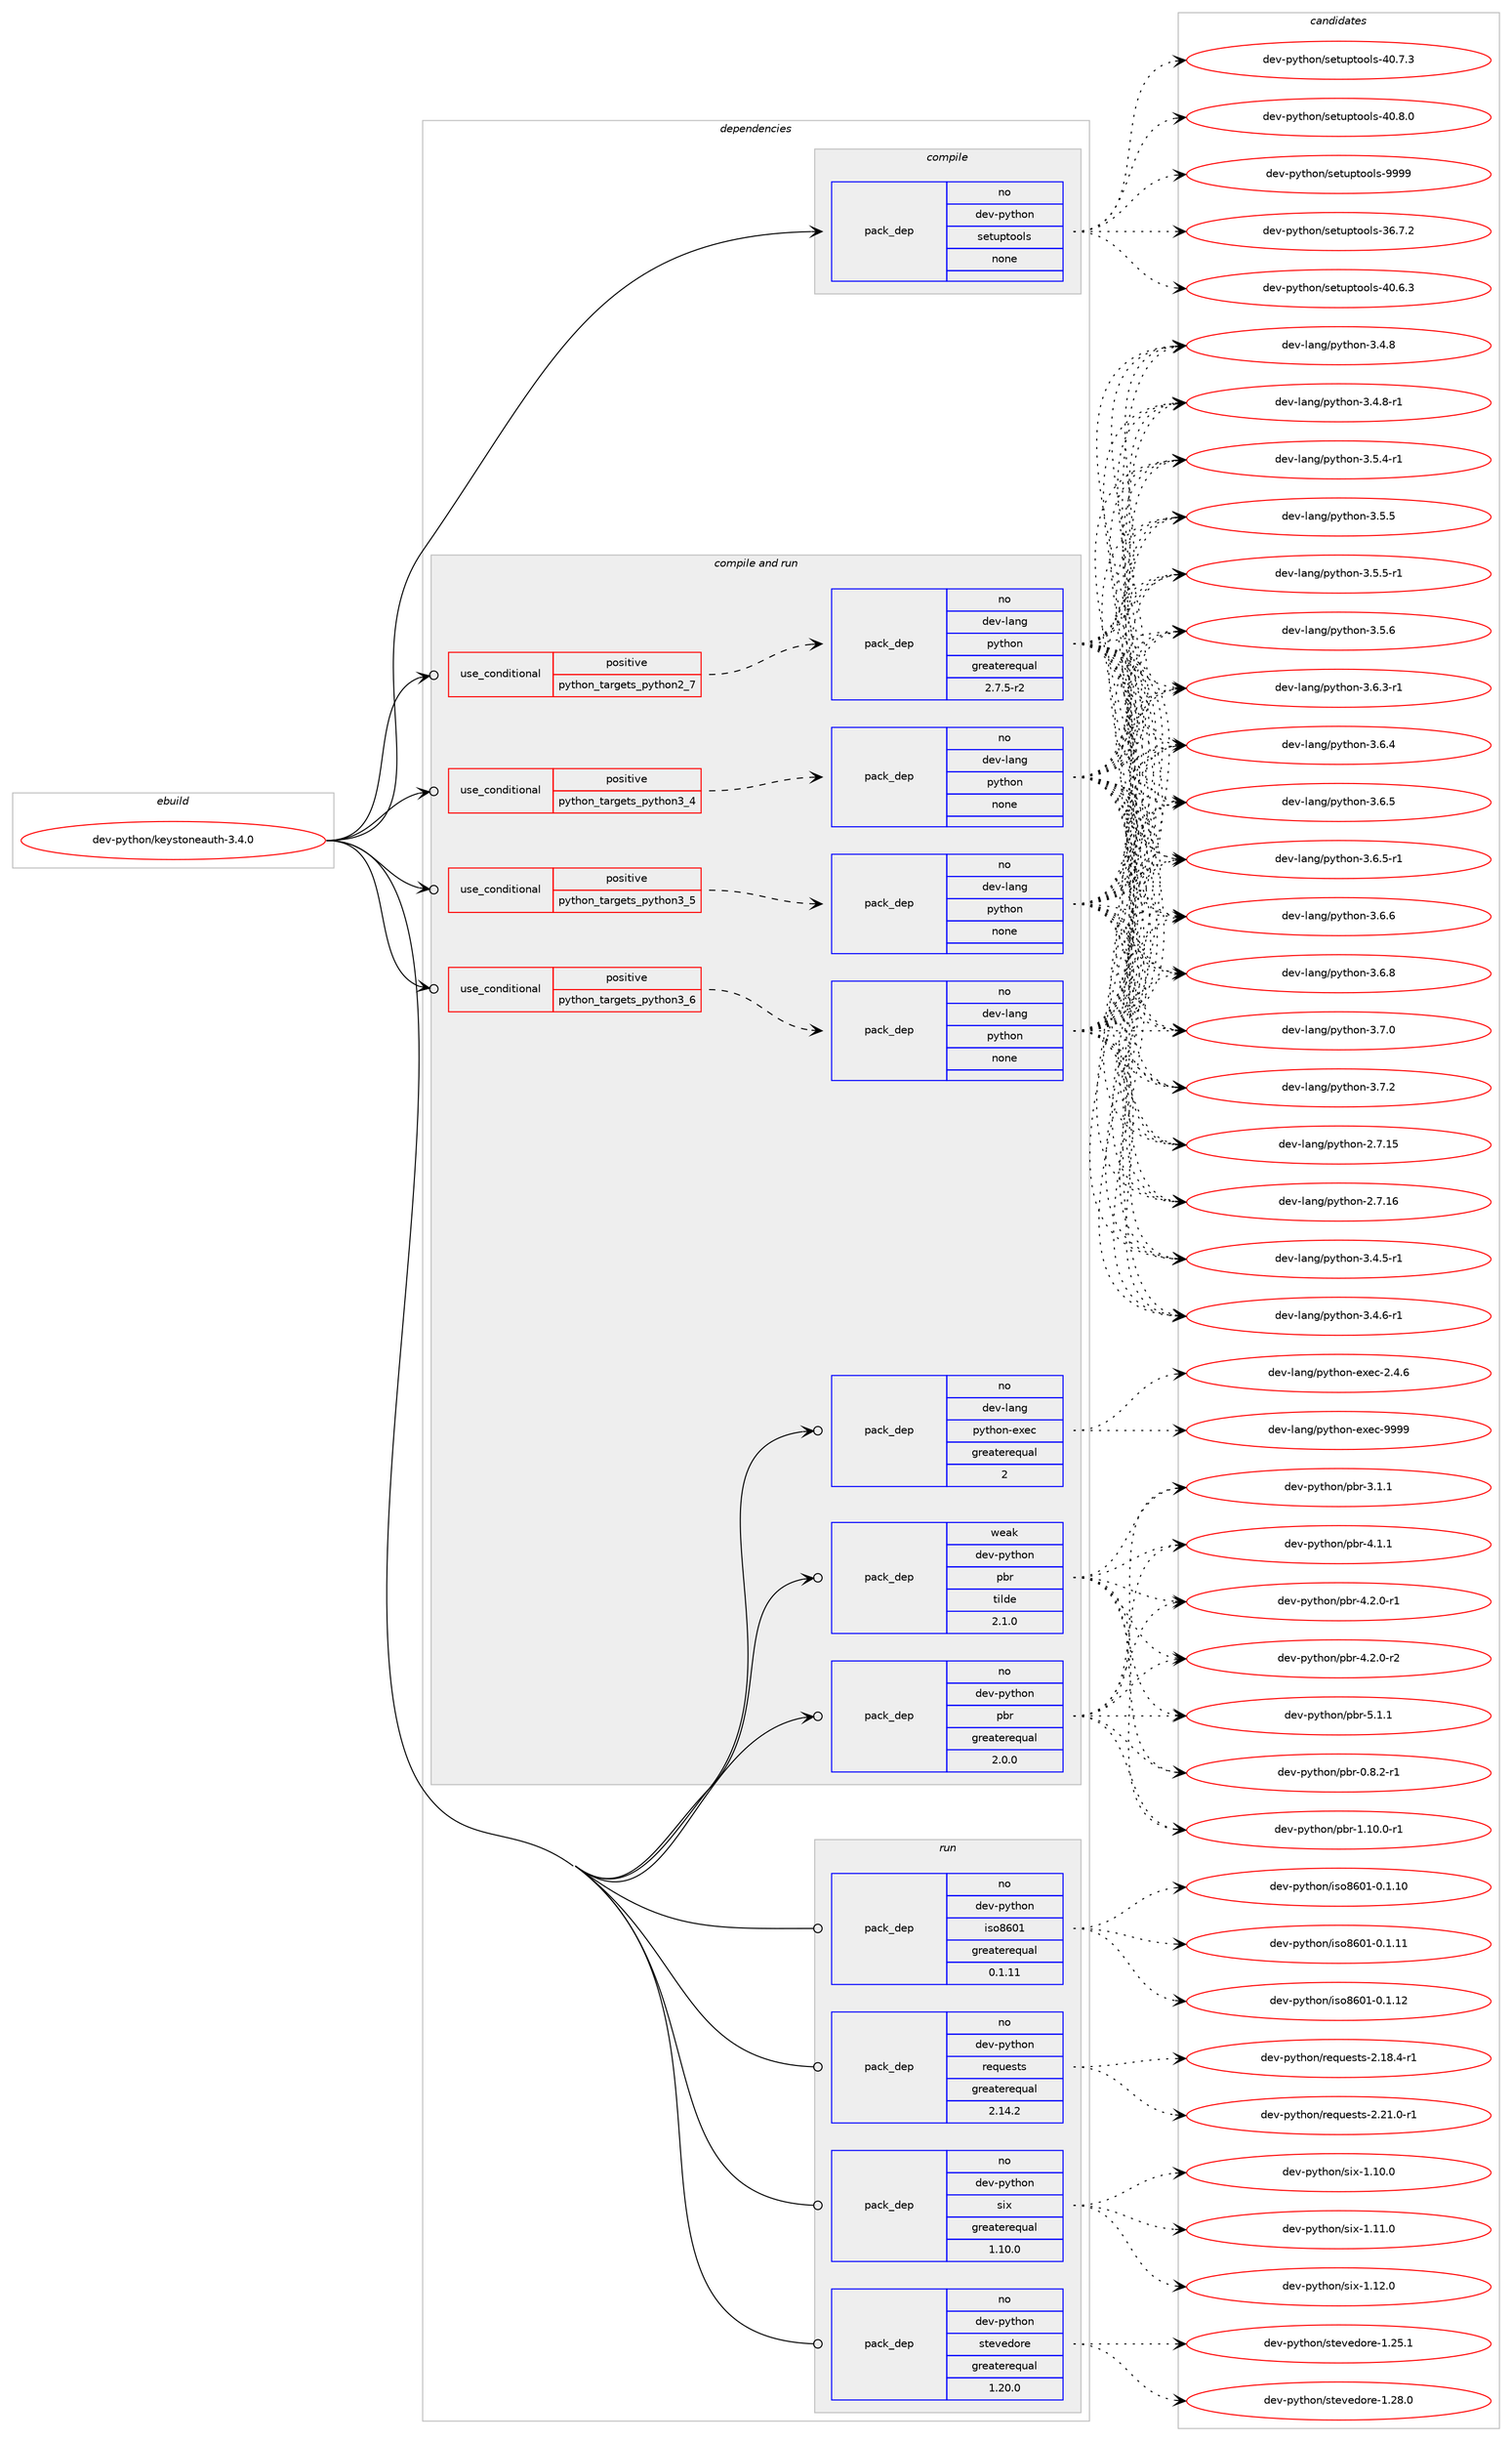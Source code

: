 digraph prolog {

# *************
# Graph options
# *************

newrank=true;
concentrate=true;
compound=true;
graph [rankdir=LR,fontname=Helvetica,fontsize=10,ranksep=1.5];#, ranksep=2.5, nodesep=0.2];
edge  [arrowhead=vee];
node  [fontname=Helvetica,fontsize=10];

# **********
# The ebuild
# **********

subgraph cluster_leftcol {
color=gray;
rank=same;
label=<<i>ebuild</i>>;
id [label="dev-python/keystoneauth-3.4.0", color=red, width=4, href="../dev-python/keystoneauth-3.4.0.svg"];
}

# ****************
# The dependencies
# ****************

subgraph cluster_midcol {
color=gray;
label=<<i>dependencies</i>>;
subgraph cluster_compile {
fillcolor="#eeeeee";
style=filled;
label=<<i>compile</i>>;
subgraph pack1016492 {
dependency1416434 [label=<<TABLE BORDER="0" CELLBORDER="1" CELLSPACING="0" CELLPADDING="4" WIDTH="220"><TR><TD ROWSPAN="6" CELLPADDING="30">pack_dep</TD></TR><TR><TD WIDTH="110">no</TD></TR><TR><TD>dev-python</TD></TR><TR><TD>setuptools</TD></TR><TR><TD>none</TD></TR><TR><TD></TD></TR></TABLE>>, shape=none, color=blue];
}
id:e -> dependency1416434:w [weight=20,style="solid",arrowhead="vee"];
}
subgraph cluster_compileandrun {
fillcolor="#eeeeee";
style=filled;
label=<<i>compile and run</i>>;
subgraph cond376669 {
dependency1416435 [label=<<TABLE BORDER="0" CELLBORDER="1" CELLSPACING="0" CELLPADDING="4"><TR><TD ROWSPAN="3" CELLPADDING="10">use_conditional</TD></TR><TR><TD>positive</TD></TR><TR><TD>python_targets_python2_7</TD></TR></TABLE>>, shape=none, color=red];
subgraph pack1016493 {
dependency1416436 [label=<<TABLE BORDER="0" CELLBORDER="1" CELLSPACING="0" CELLPADDING="4" WIDTH="220"><TR><TD ROWSPAN="6" CELLPADDING="30">pack_dep</TD></TR><TR><TD WIDTH="110">no</TD></TR><TR><TD>dev-lang</TD></TR><TR><TD>python</TD></TR><TR><TD>greaterequal</TD></TR><TR><TD>2.7.5-r2</TD></TR></TABLE>>, shape=none, color=blue];
}
dependency1416435:e -> dependency1416436:w [weight=20,style="dashed",arrowhead="vee"];
}
id:e -> dependency1416435:w [weight=20,style="solid",arrowhead="odotvee"];
subgraph cond376670 {
dependency1416437 [label=<<TABLE BORDER="0" CELLBORDER="1" CELLSPACING="0" CELLPADDING="4"><TR><TD ROWSPAN="3" CELLPADDING="10">use_conditional</TD></TR><TR><TD>positive</TD></TR><TR><TD>python_targets_python3_4</TD></TR></TABLE>>, shape=none, color=red];
subgraph pack1016494 {
dependency1416438 [label=<<TABLE BORDER="0" CELLBORDER="1" CELLSPACING="0" CELLPADDING="4" WIDTH="220"><TR><TD ROWSPAN="6" CELLPADDING="30">pack_dep</TD></TR><TR><TD WIDTH="110">no</TD></TR><TR><TD>dev-lang</TD></TR><TR><TD>python</TD></TR><TR><TD>none</TD></TR><TR><TD></TD></TR></TABLE>>, shape=none, color=blue];
}
dependency1416437:e -> dependency1416438:w [weight=20,style="dashed",arrowhead="vee"];
}
id:e -> dependency1416437:w [weight=20,style="solid",arrowhead="odotvee"];
subgraph cond376671 {
dependency1416439 [label=<<TABLE BORDER="0" CELLBORDER="1" CELLSPACING="0" CELLPADDING="4"><TR><TD ROWSPAN="3" CELLPADDING="10">use_conditional</TD></TR><TR><TD>positive</TD></TR><TR><TD>python_targets_python3_5</TD></TR></TABLE>>, shape=none, color=red];
subgraph pack1016495 {
dependency1416440 [label=<<TABLE BORDER="0" CELLBORDER="1" CELLSPACING="0" CELLPADDING="4" WIDTH="220"><TR><TD ROWSPAN="6" CELLPADDING="30">pack_dep</TD></TR><TR><TD WIDTH="110">no</TD></TR><TR><TD>dev-lang</TD></TR><TR><TD>python</TD></TR><TR><TD>none</TD></TR><TR><TD></TD></TR></TABLE>>, shape=none, color=blue];
}
dependency1416439:e -> dependency1416440:w [weight=20,style="dashed",arrowhead="vee"];
}
id:e -> dependency1416439:w [weight=20,style="solid",arrowhead="odotvee"];
subgraph cond376672 {
dependency1416441 [label=<<TABLE BORDER="0" CELLBORDER="1" CELLSPACING="0" CELLPADDING="4"><TR><TD ROWSPAN="3" CELLPADDING="10">use_conditional</TD></TR><TR><TD>positive</TD></TR><TR><TD>python_targets_python3_6</TD></TR></TABLE>>, shape=none, color=red];
subgraph pack1016496 {
dependency1416442 [label=<<TABLE BORDER="0" CELLBORDER="1" CELLSPACING="0" CELLPADDING="4" WIDTH="220"><TR><TD ROWSPAN="6" CELLPADDING="30">pack_dep</TD></TR><TR><TD WIDTH="110">no</TD></TR><TR><TD>dev-lang</TD></TR><TR><TD>python</TD></TR><TR><TD>none</TD></TR><TR><TD></TD></TR></TABLE>>, shape=none, color=blue];
}
dependency1416441:e -> dependency1416442:w [weight=20,style="dashed",arrowhead="vee"];
}
id:e -> dependency1416441:w [weight=20,style="solid",arrowhead="odotvee"];
subgraph pack1016497 {
dependency1416443 [label=<<TABLE BORDER="0" CELLBORDER="1" CELLSPACING="0" CELLPADDING="4" WIDTH="220"><TR><TD ROWSPAN="6" CELLPADDING="30">pack_dep</TD></TR><TR><TD WIDTH="110">no</TD></TR><TR><TD>dev-lang</TD></TR><TR><TD>python-exec</TD></TR><TR><TD>greaterequal</TD></TR><TR><TD>2</TD></TR></TABLE>>, shape=none, color=blue];
}
id:e -> dependency1416443:w [weight=20,style="solid",arrowhead="odotvee"];
subgraph pack1016498 {
dependency1416444 [label=<<TABLE BORDER="0" CELLBORDER="1" CELLSPACING="0" CELLPADDING="4" WIDTH="220"><TR><TD ROWSPAN="6" CELLPADDING="30">pack_dep</TD></TR><TR><TD WIDTH="110">no</TD></TR><TR><TD>dev-python</TD></TR><TR><TD>pbr</TD></TR><TR><TD>greaterequal</TD></TR><TR><TD>2.0.0</TD></TR></TABLE>>, shape=none, color=blue];
}
id:e -> dependency1416444:w [weight=20,style="solid",arrowhead="odotvee"];
subgraph pack1016499 {
dependency1416445 [label=<<TABLE BORDER="0" CELLBORDER="1" CELLSPACING="0" CELLPADDING="4" WIDTH="220"><TR><TD ROWSPAN="6" CELLPADDING="30">pack_dep</TD></TR><TR><TD WIDTH="110">weak</TD></TR><TR><TD>dev-python</TD></TR><TR><TD>pbr</TD></TR><TR><TD>tilde</TD></TR><TR><TD>2.1.0</TD></TR></TABLE>>, shape=none, color=blue];
}
id:e -> dependency1416445:w [weight=20,style="solid",arrowhead="odotvee"];
}
subgraph cluster_run {
fillcolor="#eeeeee";
style=filled;
label=<<i>run</i>>;
subgraph pack1016500 {
dependency1416446 [label=<<TABLE BORDER="0" CELLBORDER="1" CELLSPACING="0" CELLPADDING="4" WIDTH="220"><TR><TD ROWSPAN="6" CELLPADDING="30">pack_dep</TD></TR><TR><TD WIDTH="110">no</TD></TR><TR><TD>dev-python</TD></TR><TR><TD>iso8601</TD></TR><TR><TD>greaterequal</TD></TR><TR><TD>0.1.11</TD></TR></TABLE>>, shape=none, color=blue];
}
id:e -> dependency1416446:w [weight=20,style="solid",arrowhead="odot"];
subgraph pack1016501 {
dependency1416447 [label=<<TABLE BORDER="0" CELLBORDER="1" CELLSPACING="0" CELLPADDING="4" WIDTH="220"><TR><TD ROWSPAN="6" CELLPADDING="30">pack_dep</TD></TR><TR><TD WIDTH="110">no</TD></TR><TR><TD>dev-python</TD></TR><TR><TD>requests</TD></TR><TR><TD>greaterequal</TD></TR><TR><TD>2.14.2</TD></TR></TABLE>>, shape=none, color=blue];
}
id:e -> dependency1416447:w [weight=20,style="solid",arrowhead="odot"];
subgraph pack1016502 {
dependency1416448 [label=<<TABLE BORDER="0" CELLBORDER="1" CELLSPACING="0" CELLPADDING="4" WIDTH="220"><TR><TD ROWSPAN="6" CELLPADDING="30">pack_dep</TD></TR><TR><TD WIDTH="110">no</TD></TR><TR><TD>dev-python</TD></TR><TR><TD>six</TD></TR><TR><TD>greaterequal</TD></TR><TR><TD>1.10.0</TD></TR></TABLE>>, shape=none, color=blue];
}
id:e -> dependency1416448:w [weight=20,style="solid",arrowhead="odot"];
subgraph pack1016503 {
dependency1416449 [label=<<TABLE BORDER="0" CELLBORDER="1" CELLSPACING="0" CELLPADDING="4" WIDTH="220"><TR><TD ROWSPAN="6" CELLPADDING="30">pack_dep</TD></TR><TR><TD WIDTH="110">no</TD></TR><TR><TD>dev-python</TD></TR><TR><TD>stevedore</TD></TR><TR><TD>greaterequal</TD></TR><TR><TD>1.20.0</TD></TR></TABLE>>, shape=none, color=blue];
}
id:e -> dependency1416449:w [weight=20,style="solid",arrowhead="odot"];
}
}

# **************
# The candidates
# **************

subgraph cluster_choices {
rank=same;
color=gray;
label=<<i>candidates</i>>;

subgraph choice1016492 {
color=black;
nodesep=1;
choice100101118451121211161041111104711510111611711211611111110811545515446554650 [label="dev-python/setuptools-36.7.2", color=red, width=4,href="../dev-python/setuptools-36.7.2.svg"];
choice100101118451121211161041111104711510111611711211611111110811545524846544651 [label="dev-python/setuptools-40.6.3", color=red, width=4,href="../dev-python/setuptools-40.6.3.svg"];
choice100101118451121211161041111104711510111611711211611111110811545524846554651 [label="dev-python/setuptools-40.7.3", color=red, width=4,href="../dev-python/setuptools-40.7.3.svg"];
choice100101118451121211161041111104711510111611711211611111110811545524846564648 [label="dev-python/setuptools-40.8.0", color=red, width=4,href="../dev-python/setuptools-40.8.0.svg"];
choice10010111845112121116104111110471151011161171121161111111081154557575757 [label="dev-python/setuptools-9999", color=red, width=4,href="../dev-python/setuptools-9999.svg"];
dependency1416434:e -> choice100101118451121211161041111104711510111611711211611111110811545515446554650:w [style=dotted,weight="100"];
dependency1416434:e -> choice100101118451121211161041111104711510111611711211611111110811545524846544651:w [style=dotted,weight="100"];
dependency1416434:e -> choice100101118451121211161041111104711510111611711211611111110811545524846554651:w [style=dotted,weight="100"];
dependency1416434:e -> choice100101118451121211161041111104711510111611711211611111110811545524846564648:w [style=dotted,weight="100"];
dependency1416434:e -> choice10010111845112121116104111110471151011161171121161111111081154557575757:w [style=dotted,weight="100"];
}
subgraph choice1016493 {
color=black;
nodesep=1;
choice10010111845108971101034711212111610411111045504655464953 [label="dev-lang/python-2.7.15", color=red, width=4,href="../dev-lang/python-2.7.15.svg"];
choice10010111845108971101034711212111610411111045504655464954 [label="dev-lang/python-2.7.16", color=red, width=4,href="../dev-lang/python-2.7.16.svg"];
choice1001011184510897110103471121211161041111104551465246534511449 [label="dev-lang/python-3.4.5-r1", color=red, width=4,href="../dev-lang/python-3.4.5-r1.svg"];
choice1001011184510897110103471121211161041111104551465246544511449 [label="dev-lang/python-3.4.6-r1", color=red, width=4,href="../dev-lang/python-3.4.6-r1.svg"];
choice100101118451089711010347112121116104111110455146524656 [label="dev-lang/python-3.4.8", color=red, width=4,href="../dev-lang/python-3.4.8.svg"];
choice1001011184510897110103471121211161041111104551465246564511449 [label="dev-lang/python-3.4.8-r1", color=red, width=4,href="../dev-lang/python-3.4.8-r1.svg"];
choice1001011184510897110103471121211161041111104551465346524511449 [label="dev-lang/python-3.5.4-r1", color=red, width=4,href="../dev-lang/python-3.5.4-r1.svg"];
choice100101118451089711010347112121116104111110455146534653 [label="dev-lang/python-3.5.5", color=red, width=4,href="../dev-lang/python-3.5.5.svg"];
choice1001011184510897110103471121211161041111104551465346534511449 [label="dev-lang/python-3.5.5-r1", color=red, width=4,href="../dev-lang/python-3.5.5-r1.svg"];
choice100101118451089711010347112121116104111110455146534654 [label="dev-lang/python-3.5.6", color=red, width=4,href="../dev-lang/python-3.5.6.svg"];
choice1001011184510897110103471121211161041111104551465446514511449 [label="dev-lang/python-3.6.3-r1", color=red, width=4,href="../dev-lang/python-3.6.3-r1.svg"];
choice100101118451089711010347112121116104111110455146544652 [label="dev-lang/python-3.6.4", color=red, width=4,href="../dev-lang/python-3.6.4.svg"];
choice100101118451089711010347112121116104111110455146544653 [label="dev-lang/python-3.6.5", color=red, width=4,href="../dev-lang/python-3.6.5.svg"];
choice1001011184510897110103471121211161041111104551465446534511449 [label="dev-lang/python-3.6.5-r1", color=red, width=4,href="../dev-lang/python-3.6.5-r1.svg"];
choice100101118451089711010347112121116104111110455146544654 [label="dev-lang/python-3.6.6", color=red, width=4,href="../dev-lang/python-3.6.6.svg"];
choice100101118451089711010347112121116104111110455146544656 [label="dev-lang/python-3.6.8", color=red, width=4,href="../dev-lang/python-3.6.8.svg"];
choice100101118451089711010347112121116104111110455146554648 [label="dev-lang/python-3.7.0", color=red, width=4,href="../dev-lang/python-3.7.0.svg"];
choice100101118451089711010347112121116104111110455146554650 [label="dev-lang/python-3.7.2", color=red, width=4,href="../dev-lang/python-3.7.2.svg"];
dependency1416436:e -> choice10010111845108971101034711212111610411111045504655464953:w [style=dotted,weight="100"];
dependency1416436:e -> choice10010111845108971101034711212111610411111045504655464954:w [style=dotted,weight="100"];
dependency1416436:e -> choice1001011184510897110103471121211161041111104551465246534511449:w [style=dotted,weight="100"];
dependency1416436:e -> choice1001011184510897110103471121211161041111104551465246544511449:w [style=dotted,weight="100"];
dependency1416436:e -> choice100101118451089711010347112121116104111110455146524656:w [style=dotted,weight="100"];
dependency1416436:e -> choice1001011184510897110103471121211161041111104551465246564511449:w [style=dotted,weight="100"];
dependency1416436:e -> choice1001011184510897110103471121211161041111104551465346524511449:w [style=dotted,weight="100"];
dependency1416436:e -> choice100101118451089711010347112121116104111110455146534653:w [style=dotted,weight="100"];
dependency1416436:e -> choice1001011184510897110103471121211161041111104551465346534511449:w [style=dotted,weight="100"];
dependency1416436:e -> choice100101118451089711010347112121116104111110455146534654:w [style=dotted,weight="100"];
dependency1416436:e -> choice1001011184510897110103471121211161041111104551465446514511449:w [style=dotted,weight="100"];
dependency1416436:e -> choice100101118451089711010347112121116104111110455146544652:w [style=dotted,weight="100"];
dependency1416436:e -> choice100101118451089711010347112121116104111110455146544653:w [style=dotted,weight="100"];
dependency1416436:e -> choice1001011184510897110103471121211161041111104551465446534511449:w [style=dotted,weight="100"];
dependency1416436:e -> choice100101118451089711010347112121116104111110455146544654:w [style=dotted,weight="100"];
dependency1416436:e -> choice100101118451089711010347112121116104111110455146544656:w [style=dotted,weight="100"];
dependency1416436:e -> choice100101118451089711010347112121116104111110455146554648:w [style=dotted,weight="100"];
dependency1416436:e -> choice100101118451089711010347112121116104111110455146554650:w [style=dotted,weight="100"];
}
subgraph choice1016494 {
color=black;
nodesep=1;
choice10010111845108971101034711212111610411111045504655464953 [label="dev-lang/python-2.7.15", color=red, width=4,href="../dev-lang/python-2.7.15.svg"];
choice10010111845108971101034711212111610411111045504655464954 [label="dev-lang/python-2.7.16", color=red, width=4,href="../dev-lang/python-2.7.16.svg"];
choice1001011184510897110103471121211161041111104551465246534511449 [label="dev-lang/python-3.4.5-r1", color=red, width=4,href="../dev-lang/python-3.4.5-r1.svg"];
choice1001011184510897110103471121211161041111104551465246544511449 [label="dev-lang/python-3.4.6-r1", color=red, width=4,href="../dev-lang/python-3.4.6-r1.svg"];
choice100101118451089711010347112121116104111110455146524656 [label="dev-lang/python-3.4.8", color=red, width=4,href="../dev-lang/python-3.4.8.svg"];
choice1001011184510897110103471121211161041111104551465246564511449 [label="dev-lang/python-3.4.8-r1", color=red, width=4,href="../dev-lang/python-3.4.8-r1.svg"];
choice1001011184510897110103471121211161041111104551465346524511449 [label="dev-lang/python-3.5.4-r1", color=red, width=4,href="../dev-lang/python-3.5.4-r1.svg"];
choice100101118451089711010347112121116104111110455146534653 [label="dev-lang/python-3.5.5", color=red, width=4,href="../dev-lang/python-3.5.5.svg"];
choice1001011184510897110103471121211161041111104551465346534511449 [label="dev-lang/python-3.5.5-r1", color=red, width=4,href="../dev-lang/python-3.5.5-r1.svg"];
choice100101118451089711010347112121116104111110455146534654 [label="dev-lang/python-3.5.6", color=red, width=4,href="../dev-lang/python-3.5.6.svg"];
choice1001011184510897110103471121211161041111104551465446514511449 [label="dev-lang/python-3.6.3-r1", color=red, width=4,href="../dev-lang/python-3.6.3-r1.svg"];
choice100101118451089711010347112121116104111110455146544652 [label="dev-lang/python-3.6.4", color=red, width=4,href="../dev-lang/python-3.6.4.svg"];
choice100101118451089711010347112121116104111110455146544653 [label="dev-lang/python-3.6.5", color=red, width=4,href="../dev-lang/python-3.6.5.svg"];
choice1001011184510897110103471121211161041111104551465446534511449 [label="dev-lang/python-3.6.5-r1", color=red, width=4,href="../dev-lang/python-3.6.5-r1.svg"];
choice100101118451089711010347112121116104111110455146544654 [label="dev-lang/python-3.6.6", color=red, width=4,href="../dev-lang/python-3.6.6.svg"];
choice100101118451089711010347112121116104111110455146544656 [label="dev-lang/python-3.6.8", color=red, width=4,href="../dev-lang/python-3.6.8.svg"];
choice100101118451089711010347112121116104111110455146554648 [label="dev-lang/python-3.7.0", color=red, width=4,href="../dev-lang/python-3.7.0.svg"];
choice100101118451089711010347112121116104111110455146554650 [label="dev-lang/python-3.7.2", color=red, width=4,href="../dev-lang/python-3.7.2.svg"];
dependency1416438:e -> choice10010111845108971101034711212111610411111045504655464953:w [style=dotted,weight="100"];
dependency1416438:e -> choice10010111845108971101034711212111610411111045504655464954:w [style=dotted,weight="100"];
dependency1416438:e -> choice1001011184510897110103471121211161041111104551465246534511449:w [style=dotted,weight="100"];
dependency1416438:e -> choice1001011184510897110103471121211161041111104551465246544511449:w [style=dotted,weight="100"];
dependency1416438:e -> choice100101118451089711010347112121116104111110455146524656:w [style=dotted,weight="100"];
dependency1416438:e -> choice1001011184510897110103471121211161041111104551465246564511449:w [style=dotted,weight="100"];
dependency1416438:e -> choice1001011184510897110103471121211161041111104551465346524511449:w [style=dotted,weight="100"];
dependency1416438:e -> choice100101118451089711010347112121116104111110455146534653:w [style=dotted,weight="100"];
dependency1416438:e -> choice1001011184510897110103471121211161041111104551465346534511449:w [style=dotted,weight="100"];
dependency1416438:e -> choice100101118451089711010347112121116104111110455146534654:w [style=dotted,weight="100"];
dependency1416438:e -> choice1001011184510897110103471121211161041111104551465446514511449:w [style=dotted,weight="100"];
dependency1416438:e -> choice100101118451089711010347112121116104111110455146544652:w [style=dotted,weight="100"];
dependency1416438:e -> choice100101118451089711010347112121116104111110455146544653:w [style=dotted,weight="100"];
dependency1416438:e -> choice1001011184510897110103471121211161041111104551465446534511449:w [style=dotted,weight="100"];
dependency1416438:e -> choice100101118451089711010347112121116104111110455146544654:w [style=dotted,weight="100"];
dependency1416438:e -> choice100101118451089711010347112121116104111110455146544656:w [style=dotted,weight="100"];
dependency1416438:e -> choice100101118451089711010347112121116104111110455146554648:w [style=dotted,weight="100"];
dependency1416438:e -> choice100101118451089711010347112121116104111110455146554650:w [style=dotted,weight="100"];
}
subgraph choice1016495 {
color=black;
nodesep=1;
choice10010111845108971101034711212111610411111045504655464953 [label="dev-lang/python-2.7.15", color=red, width=4,href="../dev-lang/python-2.7.15.svg"];
choice10010111845108971101034711212111610411111045504655464954 [label="dev-lang/python-2.7.16", color=red, width=4,href="../dev-lang/python-2.7.16.svg"];
choice1001011184510897110103471121211161041111104551465246534511449 [label="dev-lang/python-3.4.5-r1", color=red, width=4,href="../dev-lang/python-3.4.5-r1.svg"];
choice1001011184510897110103471121211161041111104551465246544511449 [label="dev-lang/python-3.4.6-r1", color=red, width=4,href="../dev-lang/python-3.4.6-r1.svg"];
choice100101118451089711010347112121116104111110455146524656 [label="dev-lang/python-3.4.8", color=red, width=4,href="../dev-lang/python-3.4.8.svg"];
choice1001011184510897110103471121211161041111104551465246564511449 [label="dev-lang/python-3.4.8-r1", color=red, width=4,href="../dev-lang/python-3.4.8-r1.svg"];
choice1001011184510897110103471121211161041111104551465346524511449 [label="dev-lang/python-3.5.4-r1", color=red, width=4,href="../dev-lang/python-3.5.4-r1.svg"];
choice100101118451089711010347112121116104111110455146534653 [label="dev-lang/python-3.5.5", color=red, width=4,href="../dev-lang/python-3.5.5.svg"];
choice1001011184510897110103471121211161041111104551465346534511449 [label="dev-lang/python-3.5.5-r1", color=red, width=4,href="../dev-lang/python-3.5.5-r1.svg"];
choice100101118451089711010347112121116104111110455146534654 [label="dev-lang/python-3.5.6", color=red, width=4,href="../dev-lang/python-3.5.6.svg"];
choice1001011184510897110103471121211161041111104551465446514511449 [label="dev-lang/python-3.6.3-r1", color=red, width=4,href="../dev-lang/python-3.6.3-r1.svg"];
choice100101118451089711010347112121116104111110455146544652 [label="dev-lang/python-3.6.4", color=red, width=4,href="../dev-lang/python-3.6.4.svg"];
choice100101118451089711010347112121116104111110455146544653 [label="dev-lang/python-3.6.5", color=red, width=4,href="../dev-lang/python-3.6.5.svg"];
choice1001011184510897110103471121211161041111104551465446534511449 [label="dev-lang/python-3.6.5-r1", color=red, width=4,href="../dev-lang/python-3.6.5-r1.svg"];
choice100101118451089711010347112121116104111110455146544654 [label="dev-lang/python-3.6.6", color=red, width=4,href="../dev-lang/python-3.6.6.svg"];
choice100101118451089711010347112121116104111110455146544656 [label="dev-lang/python-3.6.8", color=red, width=4,href="../dev-lang/python-3.6.8.svg"];
choice100101118451089711010347112121116104111110455146554648 [label="dev-lang/python-3.7.0", color=red, width=4,href="../dev-lang/python-3.7.0.svg"];
choice100101118451089711010347112121116104111110455146554650 [label="dev-lang/python-3.7.2", color=red, width=4,href="../dev-lang/python-3.7.2.svg"];
dependency1416440:e -> choice10010111845108971101034711212111610411111045504655464953:w [style=dotted,weight="100"];
dependency1416440:e -> choice10010111845108971101034711212111610411111045504655464954:w [style=dotted,weight="100"];
dependency1416440:e -> choice1001011184510897110103471121211161041111104551465246534511449:w [style=dotted,weight="100"];
dependency1416440:e -> choice1001011184510897110103471121211161041111104551465246544511449:w [style=dotted,weight="100"];
dependency1416440:e -> choice100101118451089711010347112121116104111110455146524656:w [style=dotted,weight="100"];
dependency1416440:e -> choice1001011184510897110103471121211161041111104551465246564511449:w [style=dotted,weight="100"];
dependency1416440:e -> choice1001011184510897110103471121211161041111104551465346524511449:w [style=dotted,weight="100"];
dependency1416440:e -> choice100101118451089711010347112121116104111110455146534653:w [style=dotted,weight="100"];
dependency1416440:e -> choice1001011184510897110103471121211161041111104551465346534511449:w [style=dotted,weight="100"];
dependency1416440:e -> choice100101118451089711010347112121116104111110455146534654:w [style=dotted,weight="100"];
dependency1416440:e -> choice1001011184510897110103471121211161041111104551465446514511449:w [style=dotted,weight="100"];
dependency1416440:e -> choice100101118451089711010347112121116104111110455146544652:w [style=dotted,weight="100"];
dependency1416440:e -> choice100101118451089711010347112121116104111110455146544653:w [style=dotted,weight="100"];
dependency1416440:e -> choice1001011184510897110103471121211161041111104551465446534511449:w [style=dotted,weight="100"];
dependency1416440:e -> choice100101118451089711010347112121116104111110455146544654:w [style=dotted,weight="100"];
dependency1416440:e -> choice100101118451089711010347112121116104111110455146544656:w [style=dotted,weight="100"];
dependency1416440:e -> choice100101118451089711010347112121116104111110455146554648:w [style=dotted,weight="100"];
dependency1416440:e -> choice100101118451089711010347112121116104111110455146554650:w [style=dotted,weight="100"];
}
subgraph choice1016496 {
color=black;
nodesep=1;
choice10010111845108971101034711212111610411111045504655464953 [label="dev-lang/python-2.7.15", color=red, width=4,href="../dev-lang/python-2.7.15.svg"];
choice10010111845108971101034711212111610411111045504655464954 [label="dev-lang/python-2.7.16", color=red, width=4,href="../dev-lang/python-2.7.16.svg"];
choice1001011184510897110103471121211161041111104551465246534511449 [label="dev-lang/python-3.4.5-r1", color=red, width=4,href="../dev-lang/python-3.4.5-r1.svg"];
choice1001011184510897110103471121211161041111104551465246544511449 [label="dev-lang/python-3.4.6-r1", color=red, width=4,href="../dev-lang/python-3.4.6-r1.svg"];
choice100101118451089711010347112121116104111110455146524656 [label="dev-lang/python-3.4.8", color=red, width=4,href="../dev-lang/python-3.4.8.svg"];
choice1001011184510897110103471121211161041111104551465246564511449 [label="dev-lang/python-3.4.8-r1", color=red, width=4,href="../dev-lang/python-3.4.8-r1.svg"];
choice1001011184510897110103471121211161041111104551465346524511449 [label="dev-lang/python-3.5.4-r1", color=red, width=4,href="../dev-lang/python-3.5.4-r1.svg"];
choice100101118451089711010347112121116104111110455146534653 [label="dev-lang/python-3.5.5", color=red, width=4,href="../dev-lang/python-3.5.5.svg"];
choice1001011184510897110103471121211161041111104551465346534511449 [label="dev-lang/python-3.5.5-r1", color=red, width=4,href="../dev-lang/python-3.5.5-r1.svg"];
choice100101118451089711010347112121116104111110455146534654 [label="dev-lang/python-3.5.6", color=red, width=4,href="../dev-lang/python-3.5.6.svg"];
choice1001011184510897110103471121211161041111104551465446514511449 [label="dev-lang/python-3.6.3-r1", color=red, width=4,href="../dev-lang/python-3.6.3-r1.svg"];
choice100101118451089711010347112121116104111110455146544652 [label="dev-lang/python-3.6.4", color=red, width=4,href="../dev-lang/python-3.6.4.svg"];
choice100101118451089711010347112121116104111110455146544653 [label="dev-lang/python-3.6.5", color=red, width=4,href="../dev-lang/python-3.6.5.svg"];
choice1001011184510897110103471121211161041111104551465446534511449 [label="dev-lang/python-3.6.5-r1", color=red, width=4,href="../dev-lang/python-3.6.5-r1.svg"];
choice100101118451089711010347112121116104111110455146544654 [label="dev-lang/python-3.6.6", color=red, width=4,href="../dev-lang/python-3.6.6.svg"];
choice100101118451089711010347112121116104111110455146544656 [label="dev-lang/python-3.6.8", color=red, width=4,href="../dev-lang/python-3.6.8.svg"];
choice100101118451089711010347112121116104111110455146554648 [label="dev-lang/python-3.7.0", color=red, width=4,href="../dev-lang/python-3.7.0.svg"];
choice100101118451089711010347112121116104111110455146554650 [label="dev-lang/python-3.7.2", color=red, width=4,href="../dev-lang/python-3.7.2.svg"];
dependency1416442:e -> choice10010111845108971101034711212111610411111045504655464953:w [style=dotted,weight="100"];
dependency1416442:e -> choice10010111845108971101034711212111610411111045504655464954:w [style=dotted,weight="100"];
dependency1416442:e -> choice1001011184510897110103471121211161041111104551465246534511449:w [style=dotted,weight="100"];
dependency1416442:e -> choice1001011184510897110103471121211161041111104551465246544511449:w [style=dotted,weight="100"];
dependency1416442:e -> choice100101118451089711010347112121116104111110455146524656:w [style=dotted,weight="100"];
dependency1416442:e -> choice1001011184510897110103471121211161041111104551465246564511449:w [style=dotted,weight="100"];
dependency1416442:e -> choice1001011184510897110103471121211161041111104551465346524511449:w [style=dotted,weight="100"];
dependency1416442:e -> choice100101118451089711010347112121116104111110455146534653:w [style=dotted,weight="100"];
dependency1416442:e -> choice1001011184510897110103471121211161041111104551465346534511449:w [style=dotted,weight="100"];
dependency1416442:e -> choice100101118451089711010347112121116104111110455146534654:w [style=dotted,weight="100"];
dependency1416442:e -> choice1001011184510897110103471121211161041111104551465446514511449:w [style=dotted,weight="100"];
dependency1416442:e -> choice100101118451089711010347112121116104111110455146544652:w [style=dotted,weight="100"];
dependency1416442:e -> choice100101118451089711010347112121116104111110455146544653:w [style=dotted,weight="100"];
dependency1416442:e -> choice1001011184510897110103471121211161041111104551465446534511449:w [style=dotted,weight="100"];
dependency1416442:e -> choice100101118451089711010347112121116104111110455146544654:w [style=dotted,weight="100"];
dependency1416442:e -> choice100101118451089711010347112121116104111110455146544656:w [style=dotted,weight="100"];
dependency1416442:e -> choice100101118451089711010347112121116104111110455146554648:w [style=dotted,weight="100"];
dependency1416442:e -> choice100101118451089711010347112121116104111110455146554650:w [style=dotted,weight="100"];
}
subgraph choice1016497 {
color=black;
nodesep=1;
choice1001011184510897110103471121211161041111104510112010199455046524654 [label="dev-lang/python-exec-2.4.6", color=red, width=4,href="../dev-lang/python-exec-2.4.6.svg"];
choice10010111845108971101034711212111610411111045101120101994557575757 [label="dev-lang/python-exec-9999", color=red, width=4,href="../dev-lang/python-exec-9999.svg"];
dependency1416443:e -> choice1001011184510897110103471121211161041111104510112010199455046524654:w [style=dotted,weight="100"];
dependency1416443:e -> choice10010111845108971101034711212111610411111045101120101994557575757:w [style=dotted,weight="100"];
}
subgraph choice1016498 {
color=black;
nodesep=1;
choice1001011184511212111610411111047112981144548465646504511449 [label="dev-python/pbr-0.8.2-r1", color=red, width=4,href="../dev-python/pbr-0.8.2-r1.svg"];
choice100101118451121211161041111104711298114454946494846484511449 [label="dev-python/pbr-1.10.0-r1", color=red, width=4,href="../dev-python/pbr-1.10.0-r1.svg"];
choice100101118451121211161041111104711298114455146494649 [label="dev-python/pbr-3.1.1", color=red, width=4,href="../dev-python/pbr-3.1.1.svg"];
choice100101118451121211161041111104711298114455246494649 [label="dev-python/pbr-4.1.1", color=red, width=4,href="../dev-python/pbr-4.1.1.svg"];
choice1001011184511212111610411111047112981144552465046484511449 [label="dev-python/pbr-4.2.0-r1", color=red, width=4,href="../dev-python/pbr-4.2.0-r1.svg"];
choice1001011184511212111610411111047112981144552465046484511450 [label="dev-python/pbr-4.2.0-r2", color=red, width=4,href="../dev-python/pbr-4.2.0-r2.svg"];
choice100101118451121211161041111104711298114455346494649 [label="dev-python/pbr-5.1.1", color=red, width=4,href="../dev-python/pbr-5.1.1.svg"];
dependency1416444:e -> choice1001011184511212111610411111047112981144548465646504511449:w [style=dotted,weight="100"];
dependency1416444:e -> choice100101118451121211161041111104711298114454946494846484511449:w [style=dotted,weight="100"];
dependency1416444:e -> choice100101118451121211161041111104711298114455146494649:w [style=dotted,weight="100"];
dependency1416444:e -> choice100101118451121211161041111104711298114455246494649:w [style=dotted,weight="100"];
dependency1416444:e -> choice1001011184511212111610411111047112981144552465046484511449:w [style=dotted,weight="100"];
dependency1416444:e -> choice1001011184511212111610411111047112981144552465046484511450:w [style=dotted,weight="100"];
dependency1416444:e -> choice100101118451121211161041111104711298114455346494649:w [style=dotted,weight="100"];
}
subgraph choice1016499 {
color=black;
nodesep=1;
choice1001011184511212111610411111047112981144548465646504511449 [label="dev-python/pbr-0.8.2-r1", color=red, width=4,href="../dev-python/pbr-0.8.2-r1.svg"];
choice100101118451121211161041111104711298114454946494846484511449 [label="dev-python/pbr-1.10.0-r1", color=red, width=4,href="../dev-python/pbr-1.10.0-r1.svg"];
choice100101118451121211161041111104711298114455146494649 [label="dev-python/pbr-3.1.1", color=red, width=4,href="../dev-python/pbr-3.1.1.svg"];
choice100101118451121211161041111104711298114455246494649 [label="dev-python/pbr-4.1.1", color=red, width=4,href="../dev-python/pbr-4.1.1.svg"];
choice1001011184511212111610411111047112981144552465046484511449 [label="dev-python/pbr-4.2.0-r1", color=red, width=4,href="../dev-python/pbr-4.2.0-r1.svg"];
choice1001011184511212111610411111047112981144552465046484511450 [label="dev-python/pbr-4.2.0-r2", color=red, width=4,href="../dev-python/pbr-4.2.0-r2.svg"];
choice100101118451121211161041111104711298114455346494649 [label="dev-python/pbr-5.1.1", color=red, width=4,href="../dev-python/pbr-5.1.1.svg"];
dependency1416445:e -> choice1001011184511212111610411111047112981144548465646504511449:w [style=dotted,weight="100"];
dependency1416445:e -> choice100101118451121211161041111104711298114454946494846484511449:w [style=dotted,weight="100"];
dependency1416445:e -> choice100101118451121211161041111104711298114455146494649:w [style=dotted,weight="100"];
dependency1416445:e -> choice100101118451121211161041111104711298114455246494649:w [style=dotted,weight="100"];
dependency1416445:e -> choice1001011184511212111610411111047112981144552465046484511449:w [style=dotted,weight="100"];
dependency1416445:e -> choice1001011184511212111610411111047112981144552465046484511450:w [style=dotted,weight="100"];
dependency1416445:e -> choice100101118451121211161041111104711298114455346494649:w [style=dotted,weight="100"];
}
subgraph choice1016500 {
color=black;
nodesep=1;
choice10010111845112121116104111110471051151115654484945484649464948 [label="dev-python/iso8601-0.1.10", color=red, width=4,href="../dev-python/iso8601-0.1.10.svg"];
choice10010111845112121116104111110471051151115654484945484649464949 [label="dev-python/iso8601-0.1.11", color=red, width=4,href="../dev-python/iso8601-0.1.11.svg"];
choice10010111845112121116104111110471051151115654484945484649464950 [label="dev-python/iso8601-0.1.12", color=red, width=4,href="../dev-python/iso8601-0.1.12.svg"];
dependency1416446:e -> choice10010111845112121116104111110471051151115654484945484649464948:w [style=dotted,weight="100"];
dependency1416446:e -> choice10010111845112121116104111110471051151115654484945484649464949:w [style=dotted,weight="100"];
dependency1416446:e -> choice10010111845112121116104111110471051151115654484945484649464950:w [style=dotted,weight="100"];
}
subgraph choice1016501 {
color=black;
nodesep=1;
choice1001011184511212111610411111047114101113117101115116115455046495646524511449 [label="dev-python/requests-2.18.4-r1", color=red, width=4,href="../dev-python/requests-2.18.4-r1.svg"];
choice1001011184511212111610411111047114101113117101115116115455046504946484511449 [label="dev-python/requests-2.21.0-r1", color=red, width=4,href="../dev-python/requests-2.21.0-r1.svg"];
dependency1416447:e -> choice1001011184511212111610411111047114101113117101115116115455046495646524511449:w [style=dotted,weight="100"];
dependency1416447:e -> choice1001011184511212111610411111047114101113117101115116115455046504946484511449:w [style=dotted,weight="100"];
}
subgraph choice1016502 {
color=black;
nodesep=1;
choice100101118451121211161041111104711510512045494649484648 [label="dev-python/six-1.10.0", color=red, width=4,href="../dev-python/six-1.10.0.svg"];
choice100101118451121211161041111104711510512045494649494648 [label="dev-python/six-1.11.0", color=red, width=4,href="../dev-python/six-1.11.0.svg"];
choice100101118451121211161041111104711510512045494649504648 [label="dev-python/six-1.12.0", color=red, width=4,href="../dev-python/six-1.12.0.svg"];
dependency1416448:e -> choice100101118451121211161041111104711510512045494649484648:w [style=dotted,weight="100"];
dependency1416448:e -> choice100101118451121211161041111104711510512045494649494648:w [style=dotted,weight="100"];
dependency1416448:e -> choice100101118451121211161041111104711510512045494649504648:w [style=dotted,weight="100"];
}
subgraph choice1016503 {
color=black;
nodesep=1;
choice100101118451121211161041111104711511610111810110011111410145494650534649 [label="dev-python/stevedore-1.25.1", color=red, width=4,href="../dev-python/stevedore-1.25.1.svg"];
choice100101118451121211161041111104711511610111810110011111410145494650564648 [label="dev-python/stevedore-1.28.0", color=red, width=4,href="../dev-python/stevedore-1.28.0.svg"];
dependency1416449:e -> choice100101118451121211161041111104711511610111810110011111410145494650534649:w [style=dotted,weight="100"];
dependency1416449:e -> choice100101118451121211161041111104711511610111810110011111410145494650564648:w [style=dotted,weight="100"];
}
}

}
